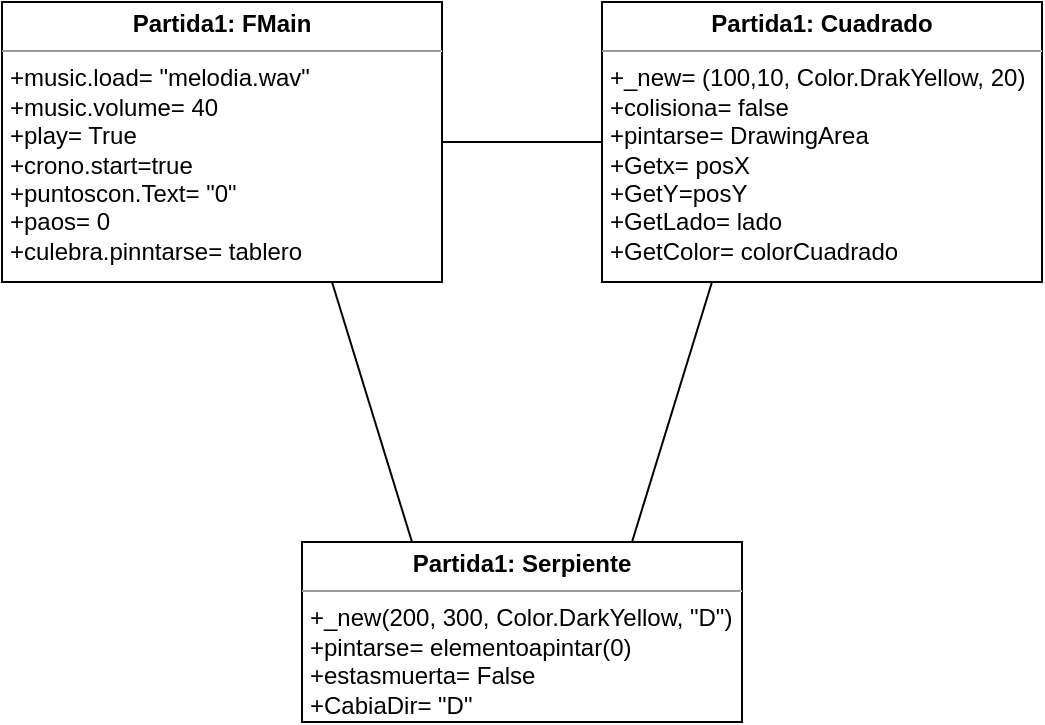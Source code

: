 <mxfile version="20.3.0" type="device"><diagram name="Page-1" id="c4acf3e9-155e-7222-9cf6-157b1a14988f"><mxGraphModel dx="868" dy="553" grid="1" gridSize="10" guides="1" tooltips="1" connect="1" arrows="1" fold="1" page="1" pageScale="1" pageWidth="850" pageHeight="1100" background="none" math="0" shadow="0"><root><mxCell id="0"/><mxCell id="1" parent="0"/><mxCell id="5d2195bd80daf111-15" value="&lt;p style=&quot;margin:0px;margin-top:4px;text-align:center;&quot;&gt;&lt;b&gt;Partida1: Cuadrado&lt;/b&gt;&lt;/p&gt;&lt;hr size=&quot;1&quot;&gt;&lt;p style=&quot;margin:0px;margin-left:4px;&quot;&gt;+_new= (100,10, Color.DrakYellow, 20)&lt;/p&gt;&lt;p style=&quot;margin:0px;margin-left:4px;&quot;&gt;+colisiona= false&lt;/p&gt;&lt;p style=&quot;margin:0px;margin-left:4px;&quot;&gt;+pintarse= DrawingArea&lt;/p&gt;&lt;p style=&quot;margin:0px;margin-left:4px;&quot;&gt;&lt;span style=&quot;background-color: initial;&quot;&gt;+Getx= posX&lt;/span&gt;&lt;/p&gt;&lt;p style=&quot;margin:0px;margin-left:4px;&quot;&gt;&lt;span style=&quot;background-color: initial;&quot;&gt;+GetY=posY&lt;/span&gt;&lt;/p&gt;&lt;p style=&quot;margin:0px;margin-left:4px;&quot;&gt;&lt;span style=&quot;background-color: initial;&quot;&gt;+GetLado= lado&lt;/span&gt;&lt;br&gt;&lt;/p&gt;&lt;p style=&quot;margin:0px;margin-left:4px;&quot;&gt;&lt;span style=&quot;background-color: initial;&quot;&gt;+GetColor= colorCuadrado&lt;/span&gt;&lt;/p&gt;" style="verticalAlign=top;align=left;overflow=fill;fontSize=12;fontFamily=Helvetica;html=1;rounded=0;shadow=0;comic=0;labelBackgroundColor=none;strokeWidth=1" parent="1" vertex="1"><mxGeometry x="340" y="40" width="220" height="140" as="geometry"/></mxCell><mxCell id="5d2195bd80daf111-20" value="&lt;p style=&quot;margin:0px;margin-top:4px;text-align:center;&quot;&gt;&lt;b&gt;Partida1: Serpiente&lt;/b&gt;&lt;/p&gt;&lt;hr size=&quot;1&quot;&gt;&lt;p style=&quot;margin:0px;margin-left:4px;&quot;&gt;&lt;span style=&quot;background-color: initial;&quot;&gt;+_new(200, 300, Color.DarkYellow, &quot;D&quot;)&lt;/span&gt;&lt;/p&gt;&lt;p style=&quot;margin:0px;margin-left:4px;&quot;&gt;+pintarse= elementoapintar(0)&lt;/p&gt;&lt;p style=&quot;margin:0px;margin-left:4px;&quot;&gt;+estasmuerta= False&lt;/p&gt;&lt;p style=&quot;margin:0px;margin-left:4px;&quot;&gt;+CabiaDir= &quot;D&quot;&lt;/p&gt;" style="verticalAlign=top;align=left;overflow=fill;fontSize=12;fontFamily=Helvetica;html=1;rounded=0;shadow=0;comic=0;labelBackgroundColor=none;strokeWidth=1" parent="1" vertex="1"><mxGeometry x="190" y="310" width="220" height="90" as="geometry"/></mxCell><mxCell id="-JgOjMS7PURLO-bpVJSn-24" value="&lt;p style=&quot;margin:0px;margin-top:4px;text-align:center;&quot;&gt;&lt;b&gt;Partida1: FMain&lt;/b&gt;&lt;/p&gt;&lt;hr size=&quot;1&quot;&gt;&lt;p style=&quot;margin:0px;margin-left:4px;&quot;&gt;+music.load= &quot;melodia.wav&quot;&lt;/p&gt;&lt;p style=&quot;margin:0px;margin-left:4px;&quot;&gt;+music.volume= 40&lt;br&gt;+play= True&lt;/p&gt;&lt;p style=&quot;margin:0px;margin-left:4px;&quot;&gt;+crono.start=true&lt;/p&gt;&lt;p style=&quot;margin:0px;margin-left:4px;&quot;&gt;+puntoscon.Text= &quot;0&quot;&lt;/p&gt;&lt;p style=&quot;margin:0px;margin-left:4px;&quot;&gt;+paos= 0&lt;/p&gt;&lt;p style=&quot;margin:0px;margin-left:4px;&quot;&gt;+culebra.pinntarse= tablero&lt;/p&gt;" style="verticalAlign=top;align=left;overflow=fill;fontSize=12;fontFamily=Helvetica;html=1;rounded=0;shadow=0;comic=0;labelBackgroundColor=none;strokeWidth=1" parent="1" vertex="1"><mxGeometry x="40" y="40" width="220" height="140" as="geometry"/></mxCell><mxCell id="1uMG-OHtpbQCMV_HLCCe-1" value="" style="endArrow=none;html=1;rounded=0;exitX=0.75;exitY=0;exitDx=0;exitDy=0;entryX=0.25;entryY=1;entryDx=0;entryDy=0;" edge="1" parent="1" source="5d2195bd80daf111-20" target="5d2195bd80daf111-15"><mxGeometry width="50" height="50" relative="1" as="geometry"><mxPoint x="400" y="300" as="sourcePoint"/><mxPoint x="450" y="250" as="targetPoint"/></mxGeometry></mxCell><mxCell id="1uMG-OHtpbQCMV_HLCCe-2" value="" style="endArrow=none;html=1;rounded=0;exitX=0.25;exitY=0;exitDx=0;exitDy=0;entryX=0.75;entryY=1;entryDx=0;entryDy=0;" edge="1" parent="1" source="5d2195bd80daf111-20" target="-JgOjMS7PURLO-bpVJSn-24"><mxGeometry width="50" height="50" relative="1" as="geometry"><mxPoint x="400" y="300" as="sourcePoint"/><mxPoint x="450" y="250" as="targetPoint"/></mxGeometry></mxCell><mxCell id="1uMG-OHtpbQCMV_HLCCe-3" value="" style="endArrow=none;html=1;rounded=0;entryX=0;entryY=0.5;entryDx=0;entryDy=0;exitX=1;exitY=0.5;exitDx=0;exitDy=0;" edge="1" parent="1" source="-JgOjMS7PURLO-bpVJSn-24" target="5d2195bd80daf111-15"><mxGeometry width="50" height="50" relative="1" as="geometry"><mxPoint x="400" y="300" as="sourcePoint"/><mxPoint x="450" y="250" as="targetPoint"/></mxGeometry></mxCell></root></mxGraphModel></diagram></mxfile>